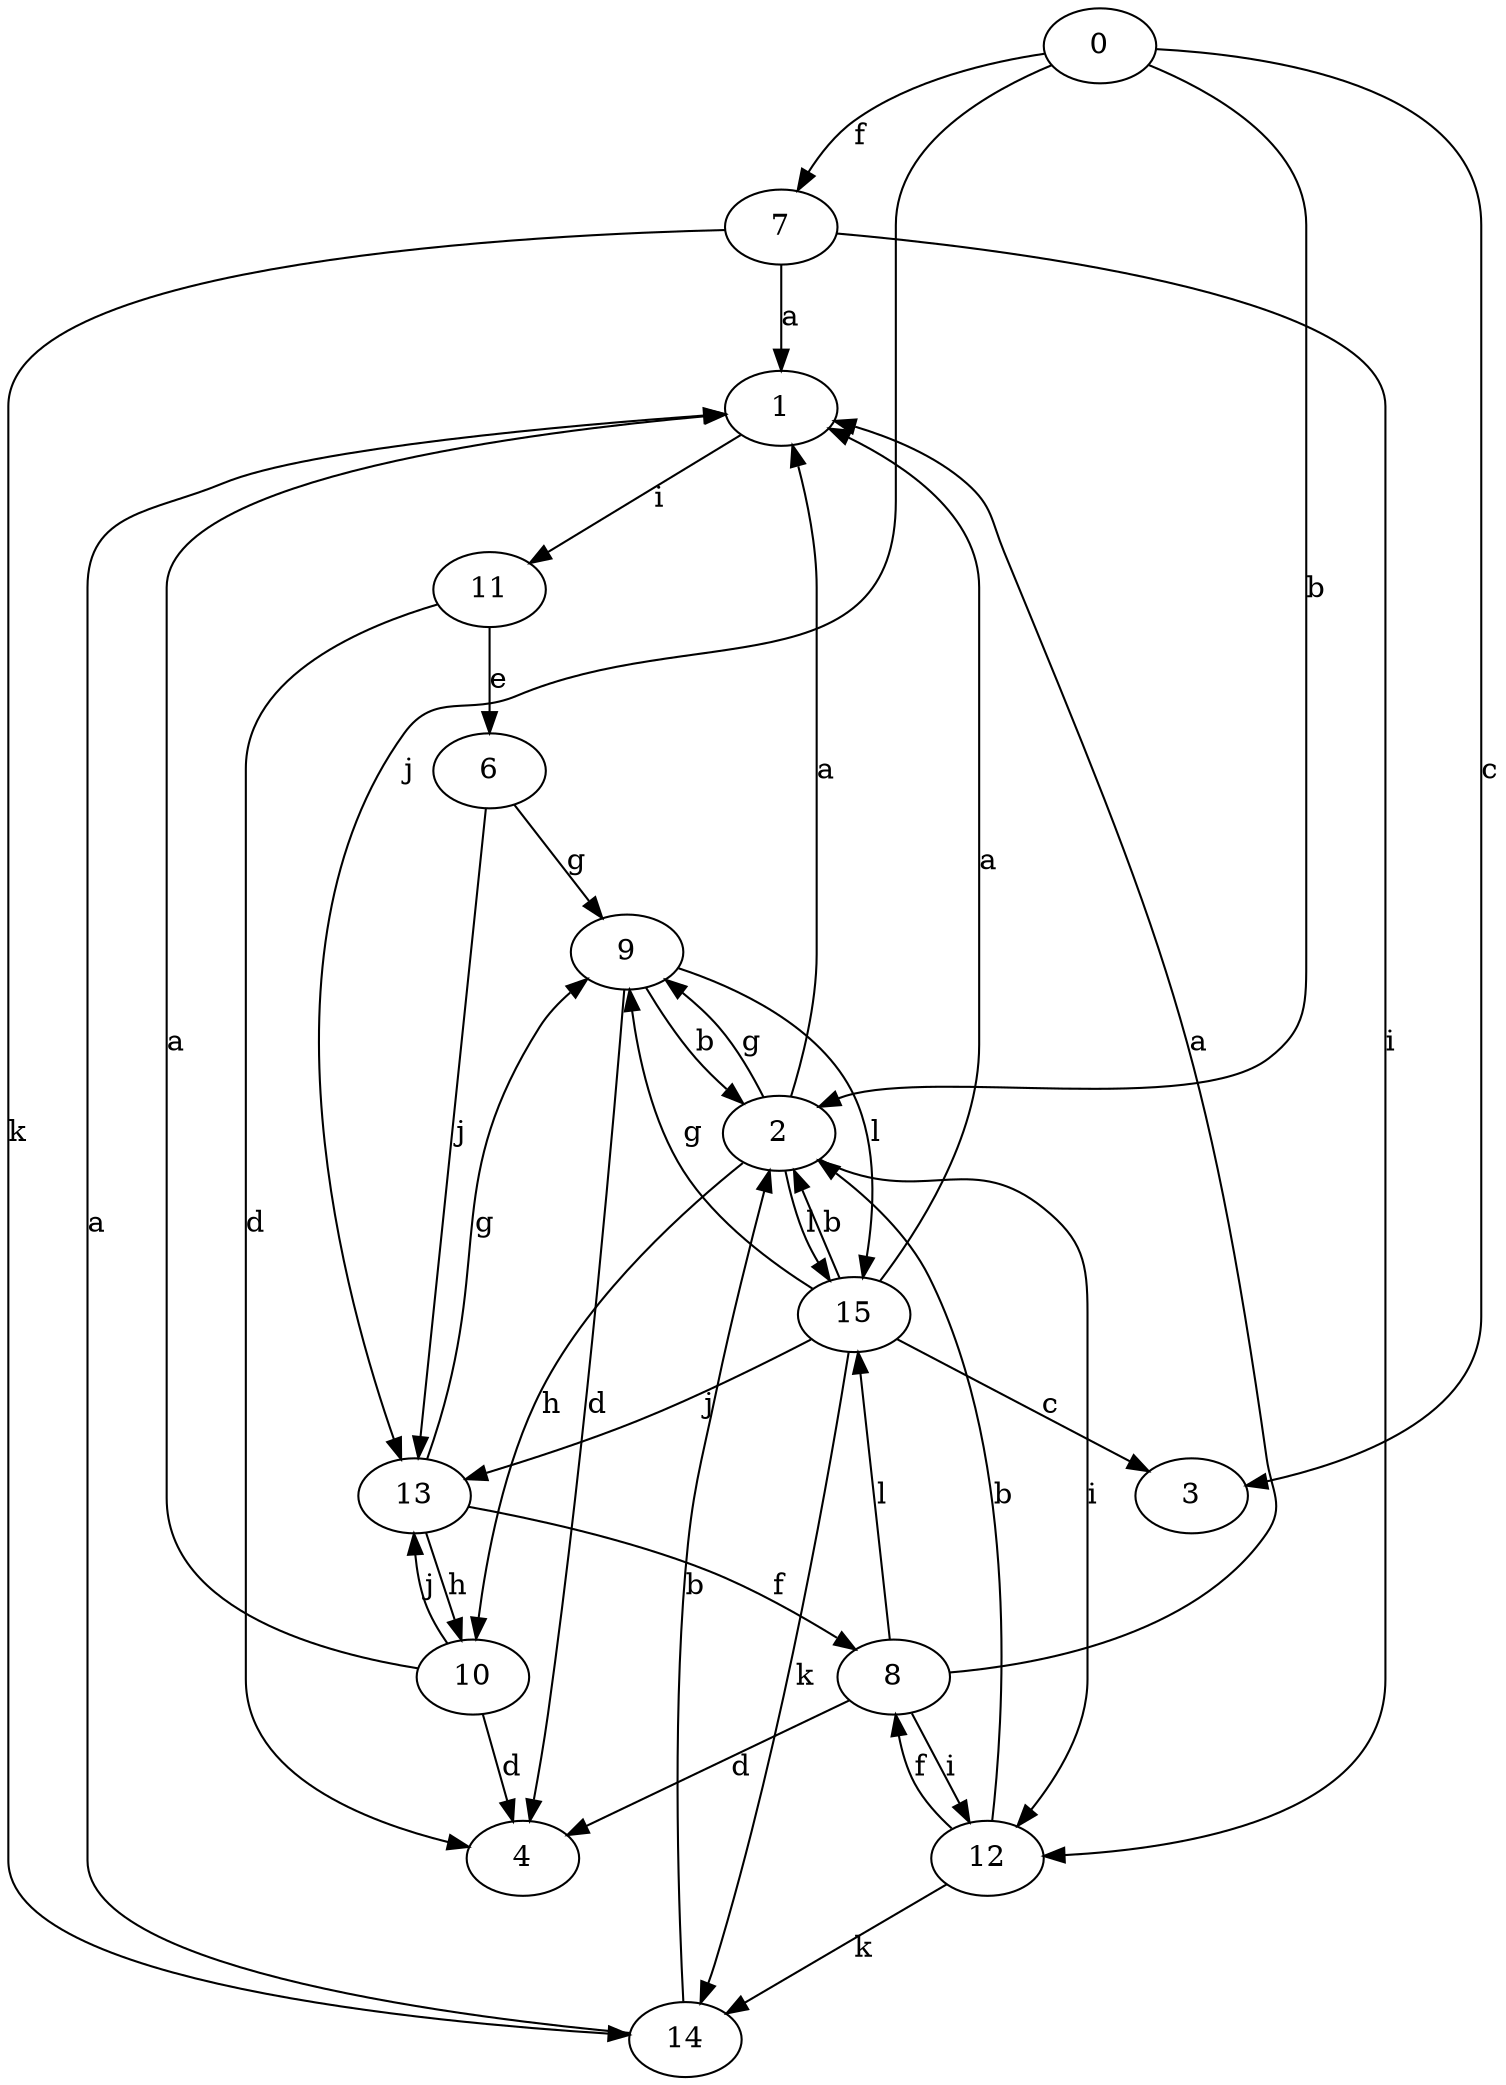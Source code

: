 strict digraph  {
1;
2;
3;
0;
4;
6;
7;
8;
9;
10;
11;
12;
13;
14;
15;
1 -> 11  [label=i];
2 -> 1  [label=a];
2 -> 9  [label=g];
2 -> 10  [label=h];
2 -> 12  [label=i];
2 -> 15  [label=l];
0 -> 2  [label=b];
0 -> 3  [label=c];
0 -> 7  [label=f];
0 -> 13  [label=j];
6 -> 9  [label=g];
6 -> 13  [label=j];
7 -> 1  [label=a];
7 -> 12  [label=i];
7 -> 14  [label=k];
8 -> 1  [label=a];
8 -> 4  [label=d];
8 -> 12  [label=i];
8 -> 15  [label=l];
9 -> 2  [label=b];
9 -> 4  [label=d];
9 -> 15  [label=l];
10 -> 1  [label=a];
10 -> 4  [label=d];
10 -> 13  [label=j];
11 -> 4  [label=d];
11 -> 6  [label=e];
12 -> 2  [label=b];
12 -> 8  [label=f];
12 -> 14  [label=k];
13 -> 8  [label=f];
13 -> 9  [label=g];
13 -> 10  [label=h];
14 -> 1  [label=a];
14 -> 2  [label=b];
15 -> 1  [label=a];
15 -> 2  [label=b];
15 -> 3  [label=c];
15 -> 9  [label=g];
15 -> 13  [label=j];
15 -> 14  [label=k];
}
